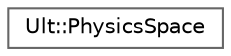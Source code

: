 digraph "Graphical Class Hierarchy"
{
 // LATEX_PDF_SIZE
  bgcolor="transparent";
  edge [fontname=Helvetica,fontsize=10,labelfontname=Helvetica,labelfontsize=10];
  node [fontname=Helvetica,fontsize=10,shape=box,height=0.2,width=0.4];
  rankdir="LR";
  Node0 [id="Node000000",label="Ult::PhysicsSpace",height=0.2,width=0.4,color="grey40", fillcolor="white", style="filled",URL="$class_ult_1_1_physics_space.html",tooltip=" "];
}
